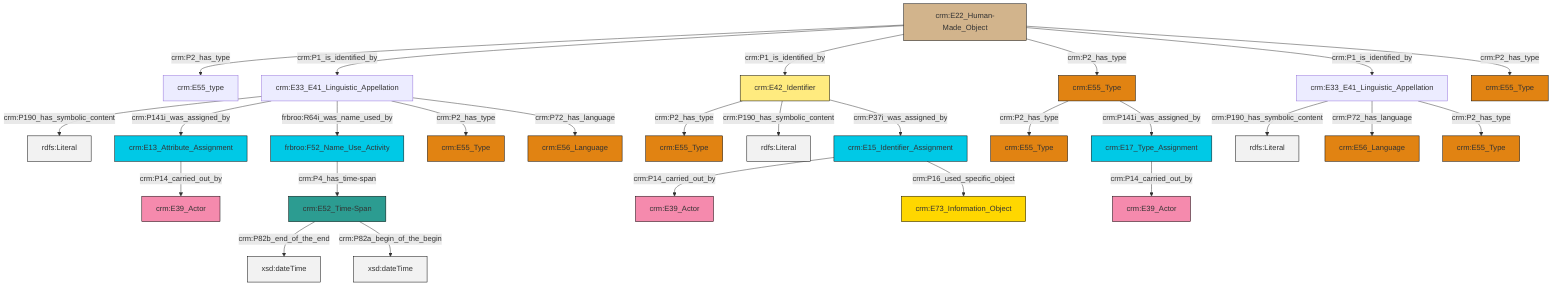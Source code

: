graph TD
classDef Literal fill:#f2f2f2,stroke:#000000;
classDef CRM_Entity fill:#FFFFFF,stroke:#000000;
classDef Temporal_Entity fill:#00C9E6, stroke:#000000;
classDef Type fill:#E18312, stroke:#000000;
classDef Time-Span fill:#2C9C91, stroke:#000000;
classDef Appellation fill:#FFEB7F, stroke:#000000;
classDef Place fill:#008836, stroke:#000000;
classDef Persistent_Item fill:#B266B2, stroke:#000000;
classDef Conceptual_Object fill:#FFD700, stroke:#000000;
classDef Physical_Thing fill:#D2B48C, stroke:#000000;
classDef Actor fill:#f58aad, stroke:#000000;
classDef PC_Classes fill:#4ce600, stroke:#000000;
classDef Multi fill:#cccccc,stroke:#000000;

0["crm:E15_Identifier_Assignment"]:::Temporal_Entity -->|crm:P14_carried_out_by| 1["crm:E39_Actor"]:::Actor
6["crm:E42_Identifier"]:::Appellation -->|crm:P2_has_type| 7["crm:E55_Type"]:::Type
8["crm:E13_Attribute_Assignment"]:::Temporal_Entity -->|crm:P14_carried_out_by| 9["crm:E39_Actor"]:::Actor
13["crm:E33_E41_Linguistic_Appellation"]:::Default -->|crm:P190_has_symbolic_content| 14[rdfs:Literal]:::Literal
6["crm:E42_Identifier"]:::Appellation -->|crm:P190_has_symbolic_content| 17[rdfs:Literal]:::Literal
21["crm:E52_Time-Span"]:::Time-Span -->|crm:P82b_end_of_the_end| 22[xsd:dateTime]:::Literal
13["crm:E33_E41_Linguistic_Appellation"]:::Default -->|crm:P72_has_language| 19["crm:E56_Language"]:::Type
25["crm:E22_Human-Made_Object"]:::Physical_Thing -->|crm:P2_has_type| 26["crm:E55_type"]:::Default
13["crm:E33_E41_Linguistic_Appellation"]:::Default -->|crm:P2_has_type| 15["crm:E55_Type"]:::Type
6["crm:E42_Identifier"]:::Appellation -->|crm:P37i_was_assigned_by| 0["crm:E15_Identifier_Assignment"]:::Temporal_Entity
28["crm:E17_Type_Assignment"]:::Temporal_Entity -->|crm:P14_carried_out_by| 29["crm:E39_Actor"]:::Actor
37["crm:E33_E41_Linguistic_Appellation"]:::Default -->|crm:P190_has_symbolic_content| 38[rdfs:Literal]:::Literal
37["crm:E33_E41_Linguistic_Appellation"]:::Default -->|crm:P141i_was_assigned_by| 8["crm:E13_Attribute_Assignment"]:::Temporal_Entity
4["crm:E55_Type"]:::Type -->|crm:P2_has_type| 11["crm:E55_Type"]:::Type
25["crm:E22_Human-Made_Object"]:::Physical_Thing -->|crm:P1_is_identified_by| 37["crm:E33_E41_Linguistic_Appellation"]:::Default
37["crm:E33_E41_Linguistic_Appellation"]:::Default -->|frbroo:R64i_was_name_used_by| 35["frbroo:F52_Name_Use_Activity"]:::Temporal_Entity
0["crm:E15_Identifier_Assignment"]:::Temporal_Entity -->|crm:P16_used_specific_object| 40["crm:E73_Information_Object"]:::Conceptual_Object
37["crm:E33_E41_Linguistic_Appellation"]:::Default -->|crm:P2_has_type| 2["crm:E55_Type"]:::Type
25["crm:E22_Human-Made_Object"]:::Physical_Thing -->|crm:P1_is_identified_by| 6["crm:E42_Identifier"]:::Appellation
4["crm:E55_Type"]:::Type -->|crm:P141i_was_assigned_by| 28["crm:E17_Type_Assignment"]:::Temporal_Entity
35["frbroo:F52_Name_Use_Activity"]:::Temporal_Entity -->|crm:P4_has_time-span| 21["crm:E52_Time-Span"]:::Time-Span
25["crm:E22_Human-Made_Object"]:::Physical_Thing -->|crm:P2_has_type| 4["crm:E55_Type"]:::Type
37["crm:E33_E41_Linguistic_Appellation"]:::Default -->|crm:P72_has_language| 32["crm:E56_Language"]:::Type
21["crm:E52_Time-Span"]:::Time-Span -->|crm:P82a_begin_of_the_begin| 47[xsd:dateTime]:::Literal
25["crm:E22_Human-Made_Object"]:::Physical_Thing -->|crm:P1_is_identified_by| 13["crm:E33_E41_Linguistic_Appellation"]:::Default
25["crm:E22_Human-Made_Object"]:::Physical_Thing -->|crm:P2_has_type| 23["crm:E55_Type"]:::Type